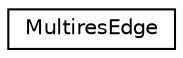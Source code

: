 digraph G
{
  edge [fontname="Helvetica",fontsize="10",labelfontname="Helvetica",labelfontsize="10"];
  node [fontname="Helvetica",fontsize="10",shape=record];
  rankdir=LR;
  Node1 [label="MultiresEdge",height=0.2,width=0.4,color="black", fillcolor="white", style="filled",URL="$d1/d8a/structMultiresEdge.html"];
}
